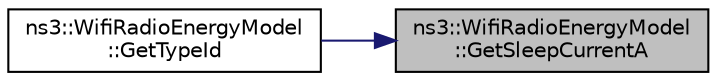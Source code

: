digraph "ns3::WifiRadioEnergyModel::GetSleepCurrentA"
{
 // LATEX_PDF_SIZE
  edge [fontname="Helvetica",fontsize="10",labelfontname="Helvetica",labelfontsize="10"];
  node [fontname="Helvetica",fontsize="10",shape=record];
  rankdir="RL";
  Node1 [label="ns3::WifiRadioEnergyModel\l::GetSleepCurrentA",height=0.2,width=0.4,color="black", fillcolor="grey75", style="filled", fontcolor="black",tooltip="Gets sleep current in Amperes."];
  Node1 -> Node2 [dir="back",color="midnightblue",fontsize="10",style="solid",fontname="Helvetica"];
  Node2 [label="ns3::WifiRadioEnergyModel\l::GetTypeId",height=0.2,width=0.4,color="black", fillcolor="white", style="filled",URL="$classns3_1_1_wifi_radio_energy_model.html#a7898fc79812e8d7bb1141377bedb0a43",tooltip="Get the type ID."];
}
